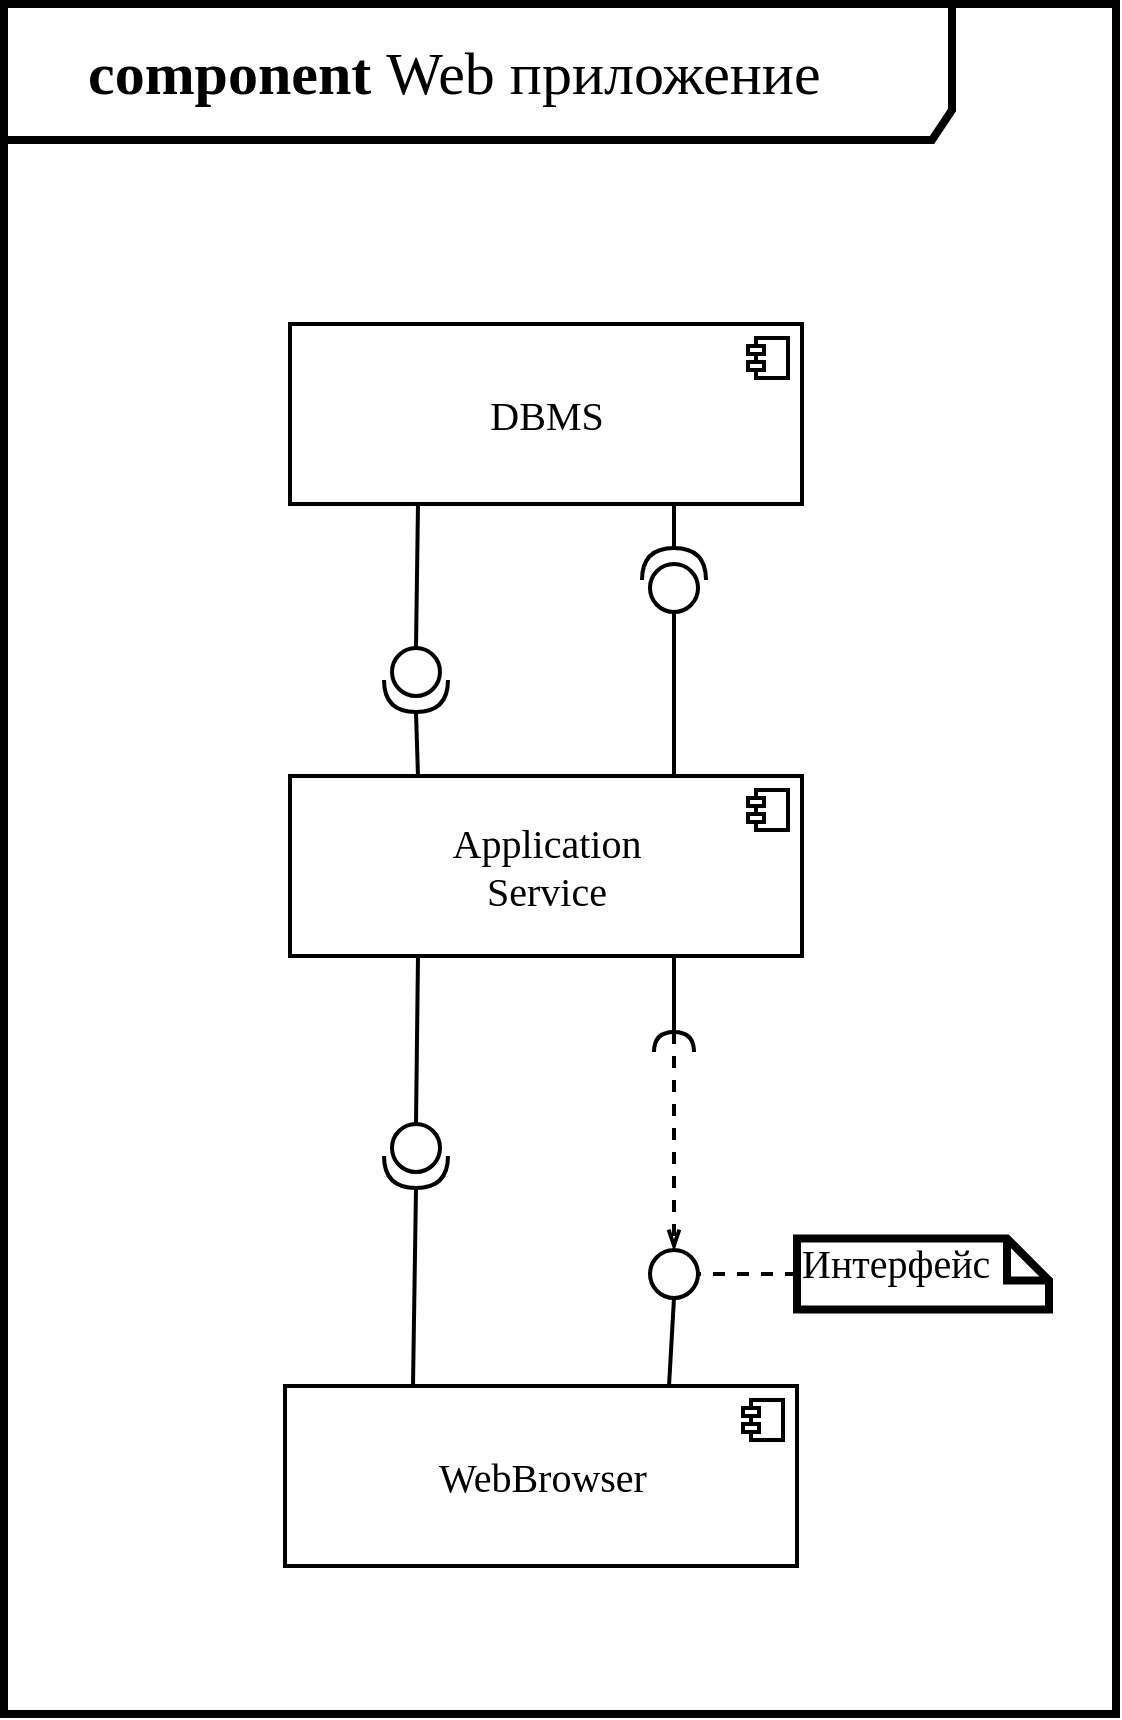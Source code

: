 <mxfile version="13.0.7" type="device"><diagram id="JktI6Lk9KqXVEQcQQS-M" name="Страница 1"><mxGraphModel dx="630" dy="402" grid="0" gridSize="10" guides="1" tooltips="1" connect="1" arrows="1" fold="1" page="1" pageScale="1" pageWidth="827" pageHeight="1169" background="#ffffff" math="0" shadow="0"><root><mxCell id="0"/><mxCell id="1" parent="0"/><mxCell id="UN8BcCYQyNWGB8B1w4iT-1" value="&lt;blockquote style=&quot;margin: 0 0 0 40px ; border: none ; padding: 0px&quot;&gt;&lt;b&gt;component &lt;/b&gt;Web приложение&lt;/blockquote&gt;" style="shape=umlFrame;whiteSpace=wrap;html=1;fillColor=none;strokeWidth=4;strokeColor=#000000;fontFamily=Times New Roman;fontSize=30;width=474;height=68;fontColor=#000000;align=left;" vertex="1" parent="1"><mxGeometry x="15" y="26" width="556" height="855" as="geometry"/></mxCell><mxCell id="UN8BcCYQyNWGB8B1w4iT-2" value="DBMS" style="html=1;dropTarget=0;strokeColor=#000000;strokeWidth=2;fillColor=none;fontColor=#000000;fontFamily=Times New Roman;fontSize=20;" vertex="1" parent="1"><mxGeometry x="158" y="186" width="256" height="90" as="geometry"/></mxCell><mxCell id="UN8BcCYQyNWGB8B1w4iT-3" value="" style="shape=component;jettyWidth=8;jettyHeight=4;fillColor=none;strokeWidth=2;strokeColor=#000000;" vertex="1" parent="UN8BcCYQyNWGB8B1w4iT-2"><mxGeometry x="1" width="20" height="20" relative="1" as="geometry"><mxPoint x="-27" y="7" as="offset"/></mxGeometry></mxCell><mxCell id="UN8BcCYQyNWGB8B1w4iT-4" value="Application&lt;br&gt;Service" style="html=1;dropTarget=0;strokeColor=#000000;strokeWidth=2;fillColor=none;fontColor=#000000;fontFamily=Times New Roman;fontSize=20;" vertex="1" parent="1"><mxGeometry x="158" y="412" width="256" height="90" as="geometry"/></mxCell><mxCell id="UN8BcCYQyNWGB8B1w4iT-5" value="" style="shape=component;jettyWidth=8;jettyHeight=4;fillColor=none;strokeWidth=2;strokeColor=#000000;" vertex="1" parent="UN8BcCYQyNWGB8B1w4iT-4"><mxGeometry x="1" width="20" height="20" relative="1" as="geometry"><mxPoint x="-27" y="7" as="offset"/></mxGeometry></mxCell><mxCell id="UN8BcCYQyNWGB8B1w4iT-6" value="WebBrowser" style="html=1;dropTarget=0;strokeColor=#000000;strokeWidth=2;fillColor=none;fontColor=#000000;fontFamily=Times New Roman;fontSize=20;" vertex="1" parent="1"><mxGeometry x="155.5" y="717" width="256" height="90" as="geometry"/></mxCell><mxCell id="UN8BcCYQyNWGB8B1w4iT-7" value="" style="shape=component;jettyWidth=8;jettyHeight=4;fillColor=none;strokeWidth=2;strokeColor=#000000;" vertex="1" parent="UN8BcCYQyNWGB8B1w4iT-6"><mxGeometry x="1" width="20" height="20" relative="1" as="geometry"><mxPoint x="-27" y="7" as="offset"/></mxGeometry></mxCell><mxCell id="UN8BcCYQyNWGB8B1w4iT-10" style="edgeStyle=none;rounded=0;orthogonalLoop=1;jettySize=auto;html=1;exitX=0;exitY=0.5;exitDx=0;exitDy=0;exitPerimeter=0;entryX=0.25;entryY=1;entryDx=0;entryDy=0;fontFamily=Times New Roman;fontSize=20;fontColor=#000000;strokeWidth=2;strokeColor=#000000;endArrow=none;endFill=0;" edge="1" parent="1" source="UN8BcCYQyNWGB8B1w4iT-8" target="UN8BcCYQyNWGB8B1w4iT-4"><mxGeometry relative="1" as="geometry"/></mxCell><mxCell id="UN8BcCYQyNWGB8B1w4iT-8" value="" style="shape=providedRequiredInterface;html=1;verticalLabelPosition=bottom;strokeColor=#000000;strokeWidth=2;fillColor=none;fontFamily=Times New Roman;fontSize=20;fontColor=#000000;aspect=fixed;rotation=90;" vertex="1" parent="1"><mxGeometry x="205" y="586" width="32" height="32" as="geometry"/></mxCell><mxCell id="UN8BcCYQyNWGB8B1w4iT-11" style="edgeStyle=none;rounded=0;orthogonalLoop=1;jettySize=auto;html=1;exitX=0.25;exitY=0;exitDx=0;exitDy=0;entryX=1;entryY=0.5;entryDx=0;entryDy=0;fontFamily=Times New Roman;fontSize=20;fontColor=#000000;strokeWidth=2;strokeColor=#000000;endArrow=none;endFill=0;entryPerimeter=0;" edge="1" parent="1" source="UN8BcCYQyNWGB8B1w4iT-6" target="UN8BcCYQyNWGB8B1w4iT-8"><mxGeometry relative="1" as="geometry"><mxPoint x="269" y="684" as="sourcePoint"/><mxPoint x="270" y="600" as="targetPoint"/></mxGeometry></mxCell><mxCell id="UN8BcCYQyNWGB8B1w4iT-15" style="edgeStyle=none;rounded=0;orthogonalLoop=1;jettySize=auto;html=1;exitX=0;exitY=0.5;exitDx=0;exitDy=0;exitPerimeter=0;entryX=0.25;entryY=1;entryDx=0;entryDy=0;fontFamily=Times New Roman;fontSize=20;fontColor=#000000;strokeWidth=2;strokeColor=#000000;endArrow=none;endFill=0;" edge="1" parent="1" source="UN8BcCYQyNWGB8B1w4iT-16" target="UN8BcCYQyNWGB8B1w4iT-2"><mxGeometry relative="1" as="geometry"><mxPoint x="222" y="241" as="targetPoint"/></mxGeometry></mxCell><mxCell id="UN8BcCYQyNWGB8B1w4iT-16" value="" style="shape=providedRequiredInterface;html=1;verticalLabelPosition=bottom;strokeColor=#000000;strokeWidth=2;fillColor=none;fontFamily=Times New Roman;fontSize=20;fontColor=#000000;aspect=fixed;rotation=90;" vertex="1" parent="1"><mxGeometry x="205" y="348" width="32" height="32" as="geometry"/></mxCell><mxCell id="UN8BcCYQyNWGB8B1w4iT-17" style="edgeStyle=none;rounded=0;orthogonalLoop=1;jettySize=auto;html=1;exitX=0.25;exitY=0;exitDx=0;exitDy=0;entryX=1;entryY=0.5;entryDx=0;entryDy=0;fontFamily=Times New Roman;fontSize=20;fontColor=#000000;strokeWidth=2;strokeColor=#000000;endArrow=none;endFill=0;entryPerimeter=0;" edge="1" parent="1" target="UN8BcCYQyNWGB8B1w4iT-16" source="UN8BcCYQyNWGB8B1w4iT-4"><mxGeometry relative="1" as="geometry"><mxPoint x="219.5" y="494" as="sourcePoint"/><mxPoint x="270" y="377" as="targetPoint"/></mxGeometry></mxCell><mxCell id="UN8BcCYQyNWGB8B1w4iT-20" value="" style="shape=providedRequiredInterface;html=1;verticalLabelPosition=bottom;strokeColor=#000000;strokeWidth=2;fillColor=none;fontFamily=Times New Roman;fontSize=20;fontColor=#000000;aspect=fixed;rotation=-90;" vertex="1" parent="1"><mxGeometry x="334" y="298" width="32" height="32" as="geometry"/></mxCell><mxCell id="UN8BcCYQyNWGB8B1w4iT-22" style="edgeStyle=none;rounded=0;orthogonalLoop=1;jettySize=auto;html=1;exitX=1;exitY=0.5;exitDx=0;exitDy=0;entryX=0.75;entryY=1;entryDx=0;entryDy=0;fontFamily=Times New Roman;fontSize=20;fontColor=#000000;strokeWidth=2;strokeColor=#000000;endArrow=none;endFill=0;exitPerimeter=0;" edge="1" parent="1" source="UN8BcCYQyNWGB8B1w4iT-20" target="UN8BcCYQyNWGB8B1w4iT-2"><mxGeometry relative="1" as="geometry"><mxPoint x="232" y="422" as="sourcePoint"/><mxPoint x="231" y="391" as="targetPoint"/></mxGeometry></mxCell><mxCell id="UN8BcCYQyNWGB8B1w4iT-23" style="edgeStyle=none;rounded=0;orthogonalLoop=1;jettySize=auto;html=1;exitX=0.75;exitY=0;exitDx=0;exitDy=0;entryX=0;entryY=0.5;entryDx=0;entryDy=0;fontFamily=Times New Roman;fontSize=20;fontColor=#000000;strokeWidth=2;strokeColor=#000000;endArrow=none;endFill=0;entryPerimeter=0;" edge="1" parent="1" source="UN8BcCYQyNWGB8B1w4iT-4" target="UN8BcCYQyNWGB8B1w4iT-20"><mxGeometry relative="1" as="geometry"><mxPoint x="232" y="286" as="targetPoint"/><mxPoint x="231" y="358" as="sourcePoint"/></mxGeometry></mxCell><mxCell id="UN8BcCYQyNWGB8B1w4iT-25" style="edgeStyle=none;rounded=0;orthogonalLoop=1;jettySize=auto;html=1;exitX=1;exitY=0.5;exitDx=0;exitDy=0;entryX=0.75;entryY=1;entryDx=0;entryDy=0;fontFamily=Times New Roman;fontSize=20;fontColor=#000000;strokeWidth=2;strokeColor=#000000;endArrow=none;endFill=0;exitPerimeter=0;" edge="1" parent="1" source="UN8BcCYQyNWGB8B1w4iT-28" target="UN8BcCYQyNWGB8B1w4iT-4"><mxGeometry relative="1" as="geometry"><mxPoint x="350" y="533" as="sourcePoint"/><mxPoint x="355" y="510" as="targetPoint"/></mxGeometry></mxCell><mxCell id="UN8BcCYQyNWGB8B1w4iT-31" style="edgeStyle=none;rounded=0;orthogonalLoop=1;jettySize=auto;html=1;exitX=1;exitY=0.5;exitDx=0;exitDy=0;exitPerimeter=0;entryX=0.5;entryY=0;entryDx=0;entryDy=0;endArrow=openThin;endFill=0;strokeColor=#000000;strokeWidth=2;fontFamily=Times New Roman;fontSize=20;fontColor=#000000;dashed=1;" edge="1" parent="1" source="UN8BcCYQyNWGB8B1w4iT-28" target="UN8BcCYQyNWGB8B1w4iT-30"><mxGeometry relative="1" as="geometry"/></mxCell><mxCell id="UN8BcCYQyNWGB8B1w4iT-28" value="" style="shape=requiredInterface;html=1;verticalLabelPosition=bottom;strokeColor=#000000;strokeWidth=2;fillColor=none;fontFamily=Times New Roman;fontSize=20;fontColor=#000000;rotation=-90;" vertex="1" parent="1"><mxGeometry x="345" y="535" width="10" height="20" as="geometry"/></mxCell><mxCell id="UN8BcCYQyNWGB8B1w4iT-32" style="edgeStyle=none;rounded=0;orthogonalLoop=1;jettySize=auto;html=1;exitX=0.5;exitY=1;exitDx=0;exitDy=0;entryX=0.75;entryY=0;entryDx=0;entryDy=0;endArrow=none;endFill=0;strokeColor=#000000;strokeWidth=2;fontFamily=Times New Roman;fontSize=20;fontColor=#000000;" edge="1" parent="1" source="UN8BcCYQyNWGB8B1w4iT-30" target="UN8BcCYQyNWGB8B1w4iT-6"><mxGeometry relative="1" as="geometry"/></mxCell><mxCell id="UN8BcCYQyNWGB8B1w4iT-30" value="" style="ellipse;whiteSpace=wrap;html=1;aspect=fixed;strokeColor=#000000;strokeWidth=2;fillColor=none;fontFamily=Times New Roman;fontSize=20;fontColor=#000000;" vertex="1" parent="1"><mxGeometry x="338" y="649" width="24" height="24" as="geometry"/></mxCell><mxCell id="UN8BcCYQyNWGB8B1w4iT-35" style="edgeStyle=none;rounded=0;orthogonalLoop=1;jettySize=auto;html=1;exitX=0;exitY=0.5;exitDx=0;exitDy=0;exitPerimeter=0;entryX=1;entryY=0.5;entryDx=0;entryDy=0;endArrow=none;endFill=0;strokeColor=#000000;strokeWidth=2;fontFamily=Times New Roman;fontSize=20;fontColor=#000000;dashed=1;" edge="1" parent="1" source="UN8BcCYQyNWGB8B1w4iT-33" target="UN8BcCYQyNWGB8B1w4iT-30"><mxGeometry relative="1" as="geometry"/></mxCell><mxCell id="UN8BcCYQyNWGB8B1w4iT-33" value="&lt;font face=&quot;Times New Roman&quot;&gt;&lt;span style=&quot;font-size: 20px&quot;&gt;Интерфейс&lt;/span&gt;&lt;/font&gt;" style="shape=note;whiteSpace=wrap;html=1;size=21;verticalAlign=top;align=left;spacingTop=-6;strokeColor=#000000;strokeWidth=4;fillColor=none;fontColor=#000000;rounded=0;" vertex="1" parent="1"><mxGeometry x="411.5" y="643.25" width="126" height="35.5" as="geometry"/></mxCell></root></mxGraphModel></diagram></mxfile>